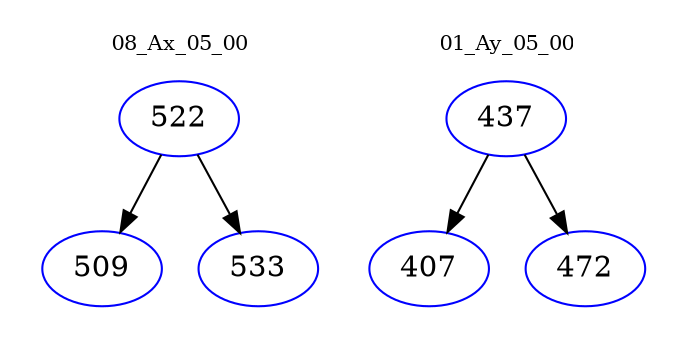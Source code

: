 digraph{
subgraph cluster_0 {
color = white
label = "08_Ax_05_00";
fontsize=10;
T0_522 [label="522", color="blue"]
T0_522 -> T0_509 [color="black"]
T0_509 [label="509", color="blue"]
T0_522 -> T0_533 [color="black"]
T0_533 [label="533", color="blue"]
}
subgraph cluster_1 {
color = white
label = "01_Ay_05_00";
fontsize=10;
T1_437 [label="437", color="blue"]
T1_437 -> T1_407 [color="black"]
T1_407 [label="407", color="blue"]
T1_437 -> T1_472 [color="black"]
T1_472 [label="472", color="blue"]
}
}

